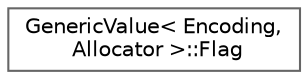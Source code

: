digraph "Graphical Class Hierarchy"
{
 // LATEX_PDF_SIZE
  bgcolor="transparent";
  edge [fontname=Helvetica,fontsize=10,labelfontname=Helvetica,labelfontsize=10];
  node [fontname=Helvetica,fontsize=10,shape=box,height=0.2,width=0.4];
  rankdir="LR";
  Node0 [id="Node000000",label="GenericValue\< Encoding,\l Allocator \>::Flag",height=0.2,width=0.4,color="grey40", fillcolor="white", style="filled",URL="$struct_generic_value_1_1_flag.html",tooltip=" "];
}
